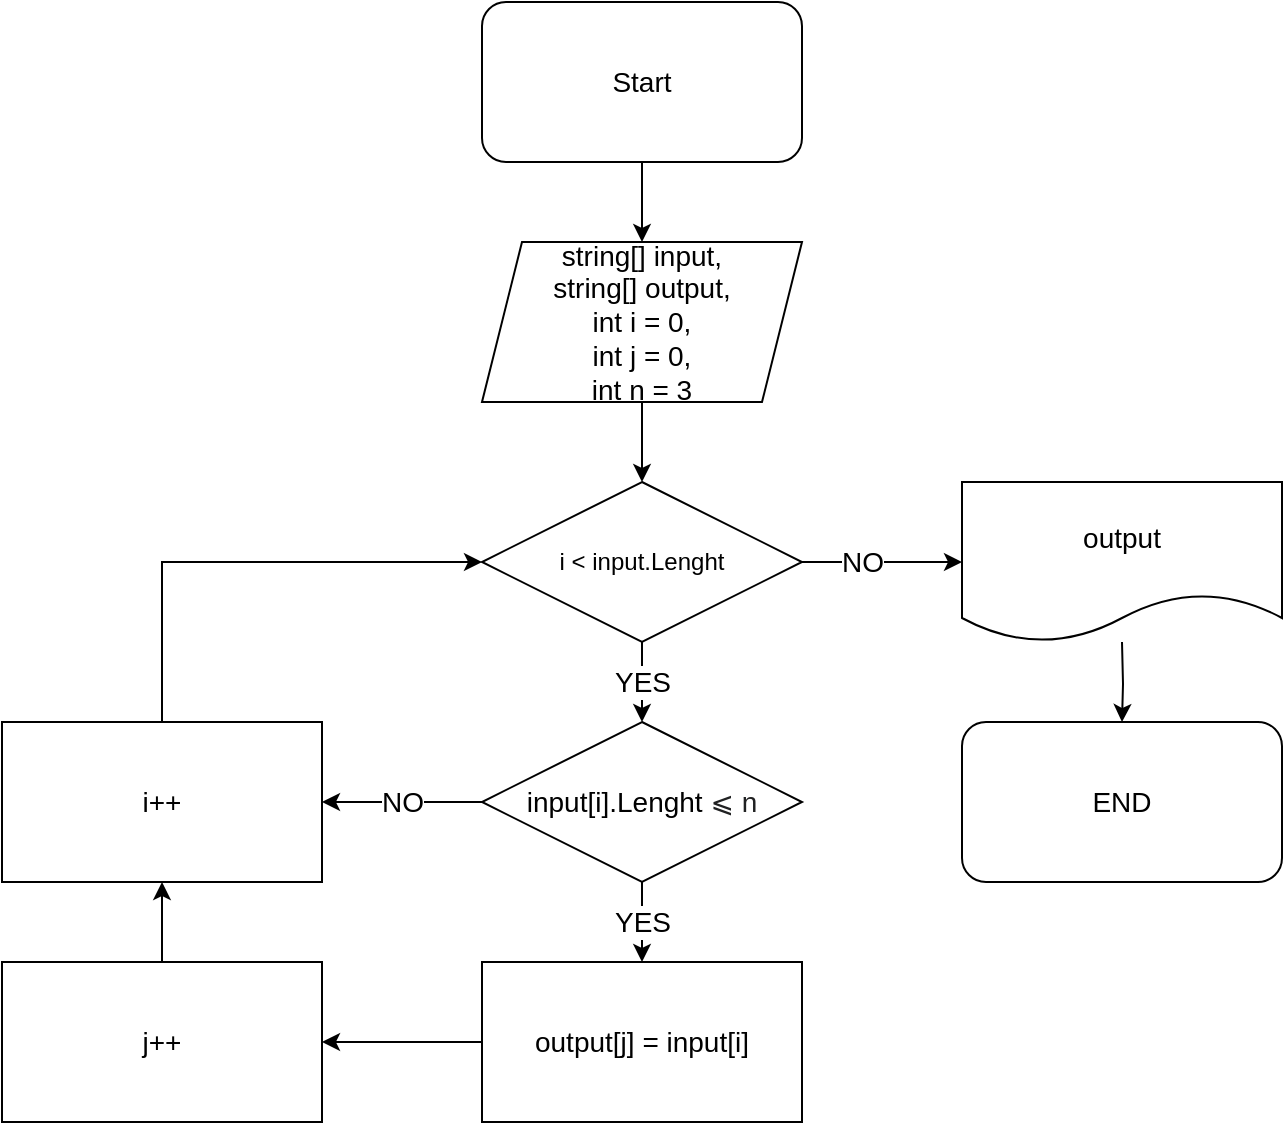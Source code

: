 <mxfile version="20.6.2" type="device"><diagram id="quNI57C_CTWOX19qicuS" name="Страница 1"><mxGraphModel dx="1035" dy="986" grid="1" gridSize="10" guides="1" tooltips="1" connect="1" arrows="1" fold="1" page="1" pageScale="1" pageWidth="827" pageHeight="1169" math="0" shadow="0"><root><mxCell id="0"/><mxCell id="1" parent="0"/><mxCell id="N4naq_nmCQUMwaL89T7e-4" value="" style="edgeStyle=orthogonalEdgeStyle;rounded=0;orthogonalLoop=1;jettySize=auto;html=1;" edge="1" parent="1" source="N4naq_nmCQUMwaL89T7e-1" target="N4naq_nmCQUMwaL89T7e-3"><mxGeometry relative="1" as="geometry"/></mxCell><mxCell id="N4naq_nmCQUMwaL89T7e-1" value="&lt;font style=&quot;font-size: 14px;&quot;&gt;Start&lt;/font&gt;" style="rounded=1;whiteSpace=wrap;html=1;" vertex="1" parent="1"><mxGeometry x="320" y="40" width="160" height="80" as="geometry"/></mxCell><mxCell id="N4naq_nmCQUMwaL89T7e-6" value="" style="edgeStyle=orthogonalEdgeStyle;rounded=0;orthogonalLoop=1;jettySize=auto;html=1;" edge="1" parent="1" source="N4naq_nmCQUMwaL89T7e-3" target="N4naq_nmCQUMwaL89T7e-5"><mxGeometry relative="1" as="geometry"/></mxCell><mxCell id="N4naq_nmCQUMwaL89T7e-3" value="&lt;font style=&quot;font-size: 14px;&quot;&gt;string[] input,&lt;br&gt;string[] output,&lt;br&gt;int i = 0,&lt;br&gt;int j = 0,&lt;br&gt;int n = 3&lt;br&gt;&lt;/font&gt;" style="shape=parallelogram;perimeter=parallelogramPerimeter;whiteSpace=wrap;html=1;fixedSize=1;" vertex="1" parent="1"><mxGeometry x="320" y="160" width="160" height="80" as="geometry"/></mxCell><mxCell id="N4naq_nmCQUMwaL89T7e-8" value="YES" style="edgeStyle=orthogonalEdgeStyle;rounded=0;orthogonalLoop=1;jettySize=auto;html=1;fontSize=14;" edge="1" parent="1" source="N4naq_nmCQUMwaL89T7e-5" target="N4naq_nmCQUMwaL89T7e-7"><mxGeometry relative="1" as="geometry"><Array as="points"><mxPoint x="400" y="380"/><mxPoint x="400" y="380"/></Array></mxGeometry></mxCell><mxCell id="N4naq_nmCQUMwaL89T7e-21" value="" style="edgeStyle=orthogonalEdgeStyle;rounded=0;orthogonalLoop=1;jettySize=auto;html=1;fontSize=14;" edge="1" parent="1" source="N4naq_nmCQUMwaL89T7e-5" target="N4naq_nmCQUMwaL89T7e-20"><mxGeometry relative="1" as="geometry"/></mxCell><mxCell id="N4naq_nmCQUMwaL89T7e-22" value="NO" style="edgeLabel;html=1;align=center;verticalAlign=middle;resizable=0;points=[];fontSize=14;" vertex="1" connectable="0" parent="N4naq_nmCQUMwaL89T7e-21"><mxGeometry x="-0.25" relative="1" as="geometry"><mxPoint as="offset"/></mxGeometry></mxCell><mxCell id="N4naq_nmCQUMwaL89T7e-5" value="i &amp;lt; input.Lenght" style="rhombus;whiteSpace=wrap;html=1;" vertex="1" parent="1"><mxGeometry x="320" y="280" width="160" height="80" as="geometry"/></mxCell><mxCell id="N4naq_nmCQUMwaL89T7e-14" value="YES" style="edgeStyle=orthogonalEdgeStyle;rounded=0;orthogonalLoop=1;jettySize=auto;html=1;fontSize=14;" edge="1" parent="1" source="N4naq_nmCQUMwaL89T7e-7" target="N4naq_nmCQUMwaL89T7e-13"><mxGeometry relative="1" as="geometry"><Array as="points"><mxPoint x="400" y="510"/><mxPoint x="400" y="510"/></Array></mxGeometry></mxCell><mxCell id="N4naq_nmCQUMwaL89T7e-24" value="NO" style="edgeStyle=orthogonalEdgeStyle;rounded=0;orthogonalLoop=1;jettySize=auto;html=1;fontSize=14;" edge="1" parent="1" source="N4naq_nmCQUMwaL89T7e-7" target="N4naq_nmCQUMwaL89T7e-17"><mxGeometry relative="1" as="geometry"/></mxCell><mxCell id="N4naq_nmCQUMwaL89T7e-7" value="&lt;font style=&quot;font-size: 14px;&quot;&gt;input[i].Lenght&amp;nbsp;&lt;span style=&quot;color: rgb(32, 33, 34); font-family: sans-serif; text-align: left; background-color: rgb(255, 255, 255);&quot;&gt;⩽ n&lt;/span&gt;&lt;/font&gt;" style="rhombus;whiteSpace=wrap;html=1;" vertex="1" parent="1"><mxGeometry x="320" y="400" width="160" height="80" as="geometry"/></mxCell><mxCell id="N4naq_nmCQUMwaL89T7e-12" value="" style="edgeStyle=orthogonalEdgeStyle;rounded=0;orthogonalLoop=1;jettySize=auto;html=1;" edge="1" parent="1" target="N4naq_nmCQUMwaL89T7e-11"><mxGeometry relative="1" as="geometry"><mxPoint x="640" y="360" as="sourcePoint"/></mxGeometry></mxCell><mxCell id="N4naq_nmCQUMwaL89T7e-11" value="&lt;font style=&quot;font-size: 14px;&quot;&gt;END&lt;/font&gt;" style="rounded=1;whiteSpace=wrap;html=1;" vertex="1" parent="1"><mxGeometry x="560" y="400" width="160" height="80" as="geometry"/></mxCell><mxCell id="N4naq_nmCQUMwaL89T7e-16" value="" style="edgeStyle=orthogonalEdgeStyle;rounded=0;orthogonalLoop=1;jettySize=auto;html=1;" edge="1" parent="1" source="N4naq_nmCQUMwaL89T7e-13" target="N4naq_nmCQUMwaL89T7e-15"><mxGeometry relative="1" as="geometry"/></mxCell><mxCell id="N4naq_nmCQUMwaL89T7e-13" value="&lt;font style=&quot;font-size: 14px;&quot;&gt;output[j] = input[i]&lt;/font&gt;" style="whiteSpace=wrap;html=1;" vertex="1" parent="1"><mxGeometry x="320" y="520" width="160" height="80" as="geometry"/></mxCell><mxCell id="N4naq_nmCQUMwaL89T7e-18" value="" style="edgeStyle=orthogonalEdgeStyle;rounded=0;orthogonalLoop=1;jettySize=auto;html=1;" edge="1" parent="1" source="N4naq_nmCQUMwaL89T7e-15" target="N4naq_nmCQUMwaL89T7e-17"><mxGeometry relative="1" as="geometry"/></mxCell><mxCell id="N4naq_nmCQUMwaL89T7e-15" value="&lt;font style=&quot;font-size: 14px;&quot;&gt;j++&lt;/font&gt;" style="whiteSpace=wrap;html=1;" vertex="1" parent="1"><mxGeometry x="80" y="520" width="160" height="80" as="geometry"/></mxCell><mxCell id="N4naq_nmCQUMwaL89T7e-19" style="edgeStyle=orthogonalEdgeStyle;rounded=0;orthogonalLoop=1;jettySize=auto;html=1;entryX=0;entryY=0.5;entryDx=0;entryDy=0;" edge="1" parent="1" source="N4naq_nmCQUMwaL89T7e-17" target="N4naq_nmCQUMwaL89T7e-5"><mxGeometry relative="1" as="geometry"><Array as="points"><mxPoint x="160" y="320"/></Array></mxGeometry></mxCell><mxCell id="N4naq_nmCQUMwaL89T7e-17" value="&lt;font style=&quot;font-size: 14px;&quot;&gt;i++&lt;/font&gt;" style="whiteSpace=wrap;html=1;" vertex="1" parent="1"><mxGeometry x="80" y="400" width="160" height="80" as="geometry"/></mxCell><mxCell id="N4naq_nmCQUMwaL89T7e-20" value="output" style="shape=document;whiteSpace=wrap;html=1;boundedLbl=1;fontSize=14;" vertex="1" parent="1"><mxGeometry x="560" y="280" width="160" height="80" as="geometry"/></mxCell></root></mxGraphModel></diagram></mxfile>